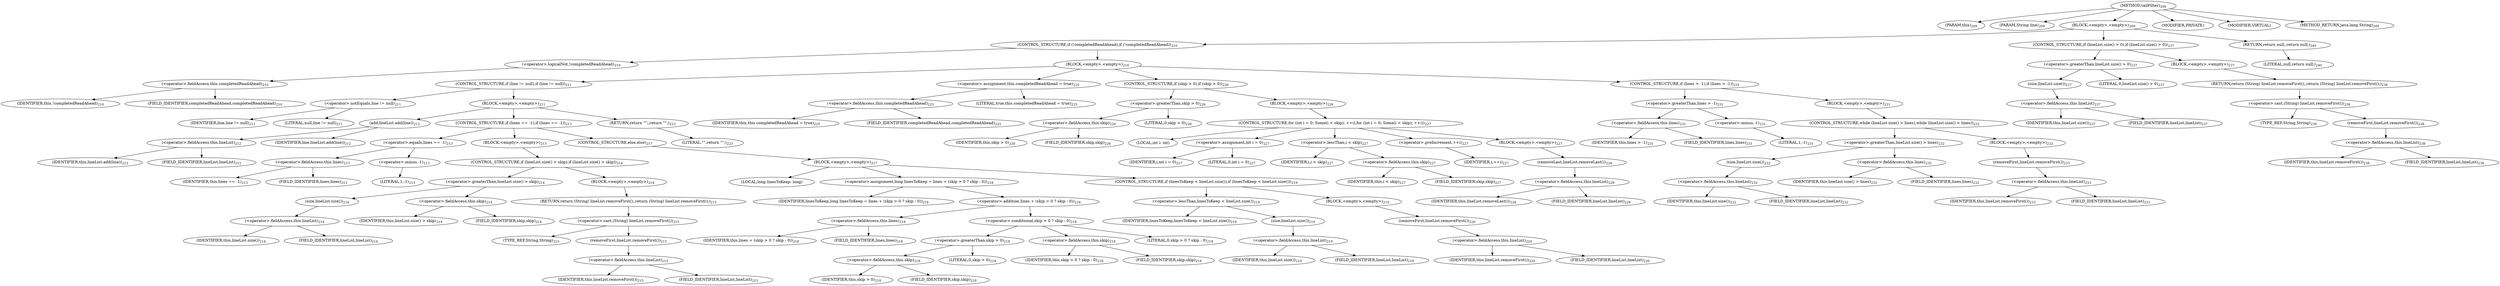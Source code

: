 digraph "tailFilter" {  
"398" [label = <(METHOD,tailFilter)<SUB>209</SUB>> ]
"399" [label = <(PARAM,this)<SUB>209</SUB>> ]
"400" [label = <(PARAM,String line)<SUB>209</SUB>> ]
"401" [label = <(BLOCK,&lt;empty&gt;,&lt;empty&gt;)<SUB>209</SUB>> ]
"402" [label = <(CONTROL_STRUCTURE,if (!completedReadAhead),if (!completedReadAhead))<SUB>210</SUB>> ]
"403" [label = <(&lt;operator&gt;.logicalNot,!completedReadAhead)<SUB>210</SUB>> ]
"404" [label = <(&lt;operator&gt;.fieldAccess,this.completedReadAhead)<SUB>210</SUB>> ]
"405" [label = <(IDENTIFIER,this,!completedReadAhead)<SUB>210</SUB>> ]
"406" [label = <(FIELD_IDENTIFIER,completedReadAhead,completedReadAhead)<SUB>210</SUB>> ]
"407" [label = <(BLOCK,&lt;empty&gt;,&lt;empty&gt;)<SUB>210</SUB>> ]
"408" [label = <(CONTROL_STRUCTURE,if (line != null),if (line != null))<SUB>211</SUB>> ]
"409" [label = <(&lt;operator&gt;.notEquals,line != null)<SUB>211</SUB>> ]
"410" [label = <(IDENTIFIER,line,line != null)<SUB>211</SUB>> ]
"411" [label = <(LITERAL,null,line != null)<SUB>211</SUB>> ]
"412" [label = <(BLOCK,&lt;empty&gt;,&lt;empty&gt;)<SUB>211</SUB>> ]
"413" [label = <(add,lineList.add(line))<SUB>212</SUB>> ]
"414" [label = <(&lt;operator&gt;.fieldAccess,this.lineList)<SUB>212</SUB>> ]
"415" [label = <(IDENTIFIER,this,lineList.add(line))<SUB>212</SUB>> ]
"416" [label = <(FIELD_IDENTIFIER,lineList,lineList)<SUB>212</SUB>> ]
"417" [label = <(IDENTIFIER,line,lineList.add(line))<SUB>212</SUB>> ]
"418" [label = <(CONTROL_STRUCTURE,if (lines == -1),if (lines == -1))<SUB>213</SUB>> ]
"419" [label = <(&lt;operator&gt;.equals,lines == -1)<SUB>213</SUB>> ]
"420" [label = <(&lt;operator&gt;.fieldAccess,this.lines)<SUB>213</SUB>> ]
"421" [label = <(IDENTIFIER,this,lines == -1)<SUB>213</SUB>> ]
"422" [label = <(FIELD_IDENTIFIER,lines,lines)<SUB>213</SUB>> ]
"423" [label = <(&lt;operator&gt;.minus,-1)<SUB>213</SUB>> ]
"424" [label = <(LITERAL,1,-1)<SUB>213</SUB>> ]
"425" [label = <(BLOCK,&lt;empty&gt;,&lt;empty&gt;)<SUB>213</SUB>> ]
"426" [label = <(CONTROL_STRUCTURE,if (lineList.size() &gt; skip),if (lineList.size() &gt; skip))<SUB>214</SUB>> ]
"427" [label = <(&lt;operator&gt;.greaterThan,lineList.size() &gt; skip)<SUB>214</SUB>> ]
"428" [label = <(size,lineList.size())<SUB>214</SUB>> ]
"429" [label = <(&lt;operator&gt;.fieldAccess,this.lineList)<SUB>214</SUB>> ]
"430" [label = <(IDENTIFIER,this,lineList.size())<SUB>214</SUB>> ]
"431" [label = <(FIELD_IDENTIFIER,lineList,lineList)<SUB>214</SUB>> ]
"432" [label = <(&lt;operator&gt;.fieldAccess,this.skip)<SUB>214</SUB>> ]
"433" [label = <(IDENTIFIER,this,lineList.size() &gt; skip)<SUB>214</SUB>> ]
"434" [label = <(FIELD_IDENTIFIER,skip,skip)<SUB>214</SUB>> ]
"435" [label = <(BLOCK,&lt;empty&gt;,&lt;empty&gt;)<SUB>214</SUB>> ]
"436" [label = <(RETURN,return (String) lineList.removeFirst();,return (String) lineList.removeFirst();)<SUB>215</SUB>> ]
"437" [label = <(&lt;operator&gt;.cast,(String) lineList.removeFirst())<SUB>215</SUB>> ]
"438" [label = <(TYPE_REF,String,String)<SUB>215</SUB>> ]
"439" [label = <(removeFirst,lineList.removeFirst())<SUB>215</SUB>> ]
"440" [label = <(&lt;operator&gt;.fieldAccess,this.lineList)<SUB>215</SUB>> ]
"441" [label = <(IDENTIFIER,this,lineList.removeFirst())<SUB>215</SUB>> ]
"442" [label = <(FIELD_IDENTIFIER,lineList,lineList)<SUB>215</SUB>> ]
"443" [label = <(CONTROL_STRUCTURE,else,else)<SUB>217</SUB>> ]
"444" [label = <(BLOCK,&lt;empty&gt;,&lt;empty&gt;)<SUB>217</SUB>> ]
"445" [label = <(LOCAL,long linesToKeep: long)> ]
"446" [label = <(&lt;operator&gt;.assignment,long linesToKeep = lines + (skip &gt; 0 ? skip : 0))<SUB>218</SUB>> ]
"447" [label = <(IDENTIFIER,linesToKeep,long linesToKeep = lines + (skip &gt; 0 ? skip : 0))<SUB>218</SUB>> ]
"448" [label = <(&lt;operator&gt;.addition,lines + (skip &gt; 0 ? skip : 0))<SUB>218</SUB>> ]
"449" [label = <(&lt;operator&gt;.fieldAccess,this.lines)<SUB>218</SUB>> ]
"450" [label = <(IDENTIFIER,this,lines + (skip &gt; 0 ? skip : 0))<SUB>218</SUB>> ]
"451" [label = <(FIELD_IDENTIFIER,lines,lines)<SUB>218</SUB>> ]
"452" [label = <(&lt;operator&gt;.conditional,skip &gt; 0 ? skip : 0)<SUB>218</SUB>> ]
"453" [label = <(&lt;operator&gt;.greaterThan,skip &gt; 0)<SUB>218</SUB>> ]
"454" [label = <(&lt;operator&gt;.fieldAccess,this.skip)<SUB>218</SUB>> ]
"455" [label = <(IDENTIFIER,this,skip &gt; 0)<SUB>218</SUB>> ]
"456" [label = <(FIELD_IDENTIFIER,skip,skip)<SUB>218</SUB>> ]
"457" [label = <(LITERAL,0,skip &gt; 0)<SUB>218</SUB>> ]
"458" [label = <(&lt;operator&gt;.fieldAccess,this.skip)<SUB>218</SUB>> ]
"459" [label = <(IDENTIFIER,this,skip &gt; 0 ? skip : 0)<SUB>218</SUB>> ]
"460" [label = <(FIELD_IDENTIFIER,skip,skip)<SUB>218</SUB>> ]
"461" [label = <(LITERAL,0,skip &gt; 0 ? skip : 0)<SUB>218</SUB>> ]
"462" [label = <(CONTROL_STRUCTURE,if (linesToKeep &lt; lineList.size()),if (linesToKeep &lt; lineList.size()))<SUB>219</SUB>> ]
"463" [label = <(&lt;operator&gt;.lessThan,linesToKeep &lt; lineList.size())<SUB>219</SUB>> ]
"464" [label = <(IDENTIFIER,linesToKeep,linesToKeep &lt; lineList.size())<SUB>219</SUB>> ]
"465" [label = <(size,lineList.size())<SUB>219</SUB>> ]
"466" [label = <(&lt;operator&gt;.fieldAccess,this.lineList)<SUB>219</SUB>> ]
"467" [label = <(IDENTIFIER,this,lineList.size())<SUB>219</SUB>> ]
"468" [label = <(FIELD_IDENTIFIER,lineList,lineList)<SUB>219</SUB>> ]
"469" [label = <(BLOCK,&lt;empty&gt;,&lt;empty&gt;)<SUB>219</SUB>> ]
"470" [label = <(removeFirst,lineList.removeFirst())<SUB>220</SUB>> ]
"471" [label = <(&lt;operator&gt;.fieldAccess,this.lineList)<SUB>220</SUB>> ]
"472" [label = <(IDENTIFIER,this,lineList.removeFirst())<SUB>220</SUB>> ]
"473" [label = <(FIELD_IDENTIFIER,lineList,lineList)<SUB>220</SUB>> ]
"474" [label = <(RETURN,return &quot;&quot;;,return &quot;&quot;;)<SUB>223</SUB>> ]
"475" [label = <(LITERAL,&quot;&quot;,return &quot;&quot;;)<SUB>223</SUB>> ]
"476" [label = <(&lt;operator&gt;.assignment,this.completedReadAhead = true)<SUB>225</SUB>> ]
"477" [label = <(&lt;operator&gt;.fieldAccess,this.completedReadAhead)<SUB>225</SUB>> ]
"478" [label = <(IDENTIFIER,this,this.completedReadAhead = true)<SUB>225</SUB>> ]
"479" [label = <(FIELD_IDENTIFIER,completedReadAhead,completedReadAhead)<SUB>225</SUB>> ]
"480" [label = <(LITERAL,true,this.completedReadAhead = true)<SUB>225</SUB>> ]
"481" [label = <(CONTROL_STRUCTURE,if (skip &gt; 0),if (skip &gt; 0))<SUB>226</SUB>> ]
"482" [label = <(&lt;operator&gt;.greaterThan,skip &gt; 0)<SUB>226</SUB>> ]
"483" [label = <(&lt;operator&gt;.fieldAccess,this.skip)<SUB>226</SUB>> ]
"484" [label = <(IDENTIFIER,this,skip &gt; 0)<SUB>226</SUB>> ]
"485" [label = <(FIELD_IDENTIFIER,skip,skip)<SUB>226</SUB>> ]
"486" [label = <(LITERAL,0,skip &gt; 0)<SUB>226</SUB>> ]
"487" [label = <(BLOCK,&lt;empty&gt;,&lt;empty&gt;)<SUB>226</SUB>> ]
"488" [label = <(CONTROL_STRUCTURE,for (int i = 0; Some(i &lt; skip); ++i),for (int i = 0; Some(i &lt; skip); ++i))<SUB>227</SUB>> ]
"489" [label = <(LOCAL,int i: int)> ]
"490" [label = <(&lt;operator&gt;.assignment,int i = 0)<SUB>227</SUB>> ]
"491" [label = <(IDENTIFIER,i,int i = 0)<SUB>227</SUB>> ]
"492" [label = <(LITERAL,0,int i = 0)<SUB>227</SUB>> ]
"493" [label = <(&lt;operator&gt;.lessThan,i &lt; skip)<SUB>227</SUB>> ]
"494" [label = <(IDENTIFIER,i,i &lt; skip)<SUB>227</SUB>> ]
"495" [label = <(&lt;operator&gt;.fieldAccess,this.skip)<SUB>227</SUB>> ]
"496" [label = <(IDENTIFIER,this,i &lt; skip)<SUB>227</SUB>> ]
"497" [label = <(FIELD_IDENTIFIER,skip,skip)<SUB>227</SUB>> ]
"498" [label = <(&lt;operator&gt;.preIncrement,++i)<SUB>227</SUB>> ]
"499" [label = <(IDENTIFIER,i,++i)<SUB>227</SUB>> ]
"500" [label = <(BLOCK,&lt;empty&gt;,&lt;empty&gt;)<SUB>227</SUB>> ]
"501" [label = <(removeLast,lineList.removeLast())<SUB>228</SUB>> ]
"502" [label = <(&lt;operator&gt;.fieldAccess,this.lineList)<SUB>228</SUB>> ]
"503" [label = <(IDENTIFIER,this,lineList.removeLast())<SUB>228</SUB>> ]
"504" [label = <(FIELD_IDENTIFIER,lineList,lineList)<SUB>228</SUB>> ]
"505" [label = <(CONTROL_STRUCTURE,if (lines &gt; -1),if (lines &gt; -1))<SUB>231</SUB>> ]
"506" [label = <(&lt;operator&gt;.greaterThan,lines &gt; -1)<SUB>231</SUB>> ]
"507" [label = <(&lt;operator&gt;.fieldAccess,this.lines)<SUB>231</SUB>> ]
"508" [label = <(IDENTIFIER,this,lines &gt; -1)<SUB>231</SUB>> ]
"509" [label = <(FIELD_IDENTIFIER,lines,lines)<SUB>231</SUB>> ]
"510" [label = <(&lt;operator&gt;.minus,-1)<SUB>231</SUB>> ]
"511" [label = <(LITERAL,1,-1)<SUB>231</SUB>> ]
"512" [label = <(BLOCK,&lt;empty&gt;,&lt;empty&gt;)<SUB>231</SUB>> ]
"513" [label = <(CONTROL_STRUCTURE,while (lineList.size() &gt; lines),while (lineList.size() &gt; lines))<SUB>232</SUB>> ]
"514" [label = <(&lt;operator&gt;.greaterThan,lineList.size() &gt; lines)<SUB>232</SUB>> ]
"515" [label = <(size,lineList.size())<SUB>232</SUB>> ]
"516" [label = <(&lt;operator&gt;.fieldAccess,this.lineList)<SUB>232</SUB>> ]
"517" [label = <(IDENTIFIER,this,lineList.size())<SUB>232</SUB>> ]
"518" [label = <(FIELD_IDENTIFIER,lineList,lineList)<SUB>232</SUB>> ]
"519" [label = <(&lt;operator&gt;.fieldAccess,this.lines)<SUB>232</SUB>> ]
"520" [label = <(IDENTIFIER,this,lineList.size() &gt; lines)<SUB>232</SUB>> ]
"521" [label = <(FIELD_IDENTIFIER,lines,lines)<SUB>232</SUB>> ]
"522" [label = <(BLOCK,&lt;empty&gt;,&lt;empty&gt;)<SUB>232</SUB>> ]
"523" [label = <(removeFirst,lineList.removeFirst())<SUB>233</SUB>> ]
"524" [label = <(&lt;operator&gt;.fieldAccess,this.lineList)<SUB>233</SUB>> ]
"525" [label = <(IDENTIFIER,this,lineList.removeFirst())<SUB>233</SUB>> ]
"526" [label = <(FIELD_IDENTIFIER,lineList,lineList)<SUB>233</SUB>> ]
"527" [label = <(CONTROL_STRUCTURE,if (lineList.size() &gt; 0),if (lineList.size() &gt; 0))<SUB>237</SUB>> ]
"528" [label = <(&lt;operator&gt;.greaterThan,lineList.size() &gt; 0)<SUB>237</SUB>> ]
"529" [label = <(size,lineList.size())<SUB>237</SUB>> ]
"530" [label = <(&lt;operator&gt;.fieldAccess,this.lineList)<SUB>237</SUB>> ]
"531" [label = <(IDENTIFIER,this,lineList.size())<SUB>237</SUB>> ]
"532" [label = <(FIELD_IDENTIFIER,lineList,lineList)<SUB>237</SUB>> ]
"533" [label = <(LITERAL,0,lineList.size() &gt; 0)<SUB>237</SUB>> ]
"534" [label = <(BLOCK,&lt;empty&gt;,&lt;empty&gt;)<SUB>237</SUB>> ]
"535" [label = <(RETURN,return (String) lineList.removeFirst();,return (String) lineList.removeFirst();)<SUB>238</SUB>> ]
"536" [label = <(&lt;operator&gt;.cast,(String) lineList.removeFirst())<SUB>238</SUB>> ]
"537" [label = <(TYPE_REF,String,String)<SUB>238</SUB>> ]
"538" [label = <(removeFirst,lineList.removeFirst())<SUB>238</SUB>> ]
"539" [label = <(&lt;operator&gt;.fieldAccess,this.lineList)<SUB>238</SUB>> ]
"540" [label = <(IDENTIFIER,this,lineList.removeFirst())<SUB>238</SUB>> ]
"541" [label = <(FIELD_IDENTIFIER,lineList,lineList)<SUB>238</SUB>> ]
"542" [label = <(RETURN,return null;,return null;)<SUB>240</SUB>> ]
"543" [label = <(LITERAL,null,return null;)<SUB>240</SUB>> ]
"544" [label = <(MODIFIER,PRIVATE)> ]
"545" [label = <(MODIFIER,VIRTUAL)> ]
"546" [label = <(METHOD_RETURN,java.lang.String)<SUB>209</SUB>> ]
  "398" -> "399" 
  "398" -> "400" 
  "398" -> "401" 
  "398" -> "544" 
  "398" -> "545" 
  "398" -> "546" 
  "401" -> "402" 
  "401" -> "527" 
  "401" -> "542" 
  "402" -> "403" 
  "402" -> "407" 
  "403" -> "404" 
  "404" -> "405" 
  "404" -> "406" 
  "407" -> "408" 
  "407" -> "476" 
  "407" -> "481" 
  "407" -> "505" 
  "408" -> "409" 
  "408" -> "412" 
  "409" -> "410" 
  "409" -> "411" 
  "412" -> "413" 
  "412" -> "418" 
  "412" -> "474" 
  "413" -> "414" 
  "413" -> "417" 
  "414" -> "415" 
  "414" -> "416" 
  "418" -> "419" 
  "418" -> "425" 
  "418" -> "443" 
  "419" -> "420" 
  "419" -> "423" 
  "420" -> "421" 
  "420" -> "422" 
  "423" -> "424" 
  "425" -> "426" 
  "426" -> "427" 
  "426" -> "435" 
  "427" -> "428" 
  "427" -> "432" 
  "428" -> "429" 
  "429" -> "430" 
  "429" -> "431" 
  "432" -> "433" 
  "432" -> "434" 
  "435" -> "436" 
  "436" -> "437" 
  "437" -> "438" 
  "437" -> "439" 
  "439" -> "440" 
  "440" -> "441" 
  "440" -> "442" 
  "443" -> "444" 
  "444" -> "445" 
  "444" -> "446" 
  "444" -> "462" 
  "446" -> "447" 
  "446" -> "448" 
  "448" -> "449" 
  "448" -> "452" 
  "449" -> "450" 
  "449" -> "451" 
  "452" -> "453" 
  "452" -> "458" 
  "452" -> "461" 
  "453" -> "454" 
  "453" -> "457" 
  "454" -> "455" 
  "454" -> "456" 
  "458" -> "459" 
  "458" -> "460" 
  "462" -> "463" 
  "462" -> "469" 
  "463" -> "464" 
  "463" -> "465" 
  "465" -> "466" 
  "466" -> "467" 
  "466" -> "468" 
  "469" -> "470" 
  "470" -> "471" 
  "471" -> "472" 
  "471" -> "473" 
  "474" -> "475" 
  "476" -> "477" 
  "476" -> "480" 
  "477" -> "478" 
  "477" -> "479" 
  "481" -> "482" 
  "481" -> "487" 
  "482" -> "483" 
  "482" -> "486" 
  "483" -> "484" 
  "483" -> "485" 
  "487" -> "488" 
  "488" -> "489" 
  "488" -> "490" 
  "488" -> "493" 
  "488" -> "498" 
  "488" -> "500" 
  "490" -> "491" 
  "490" -> "492" 
  "493" -> "494" 
  "493" -> "495" 
  "495" -> "496" 
  "495" -> "497" 
  "498" -> "499" 
  "500" -> "501" 
  "501" -> "502" 
  "502" -> "503" 
  "502" -> "504" 
  "505" -> "506" 
  "505" -> "512" 
  "506" -> "507" 
  "506" -> "510" 
  "507" -> "508" 
  "507" -> "509" 
  "510" -> "511" 
  "512" -> "513" 
  "513" -> "514" 
  "513" -> "522" 
  "514" -> "515" 
  "514" -> "519" 
  "515" -> "516" 
  "516" -> "517" 
  "516" -> "518" 
  "519" -> "520" 
  "519" -> "521" 
  "522" -> "523" 
  "523" -> "524" 
  "524" -> "525" 
  "524" -> "526" 
  "527" -> "528" 
  "527" -> "534" 
  "528" -> "529" 
  "528" -> "533" 
  "529" -> "530" 
  "530" -> "531" 
  "530" -> "532" 
  "534" -> "535" 
  "535" -> "536" 
  "536" -> "537" 
  "536" -> "538" 
  "538" -> "539" 
  "539" -> "540" 
  "539" -> "541" 
  "542" -> "543" 
}

